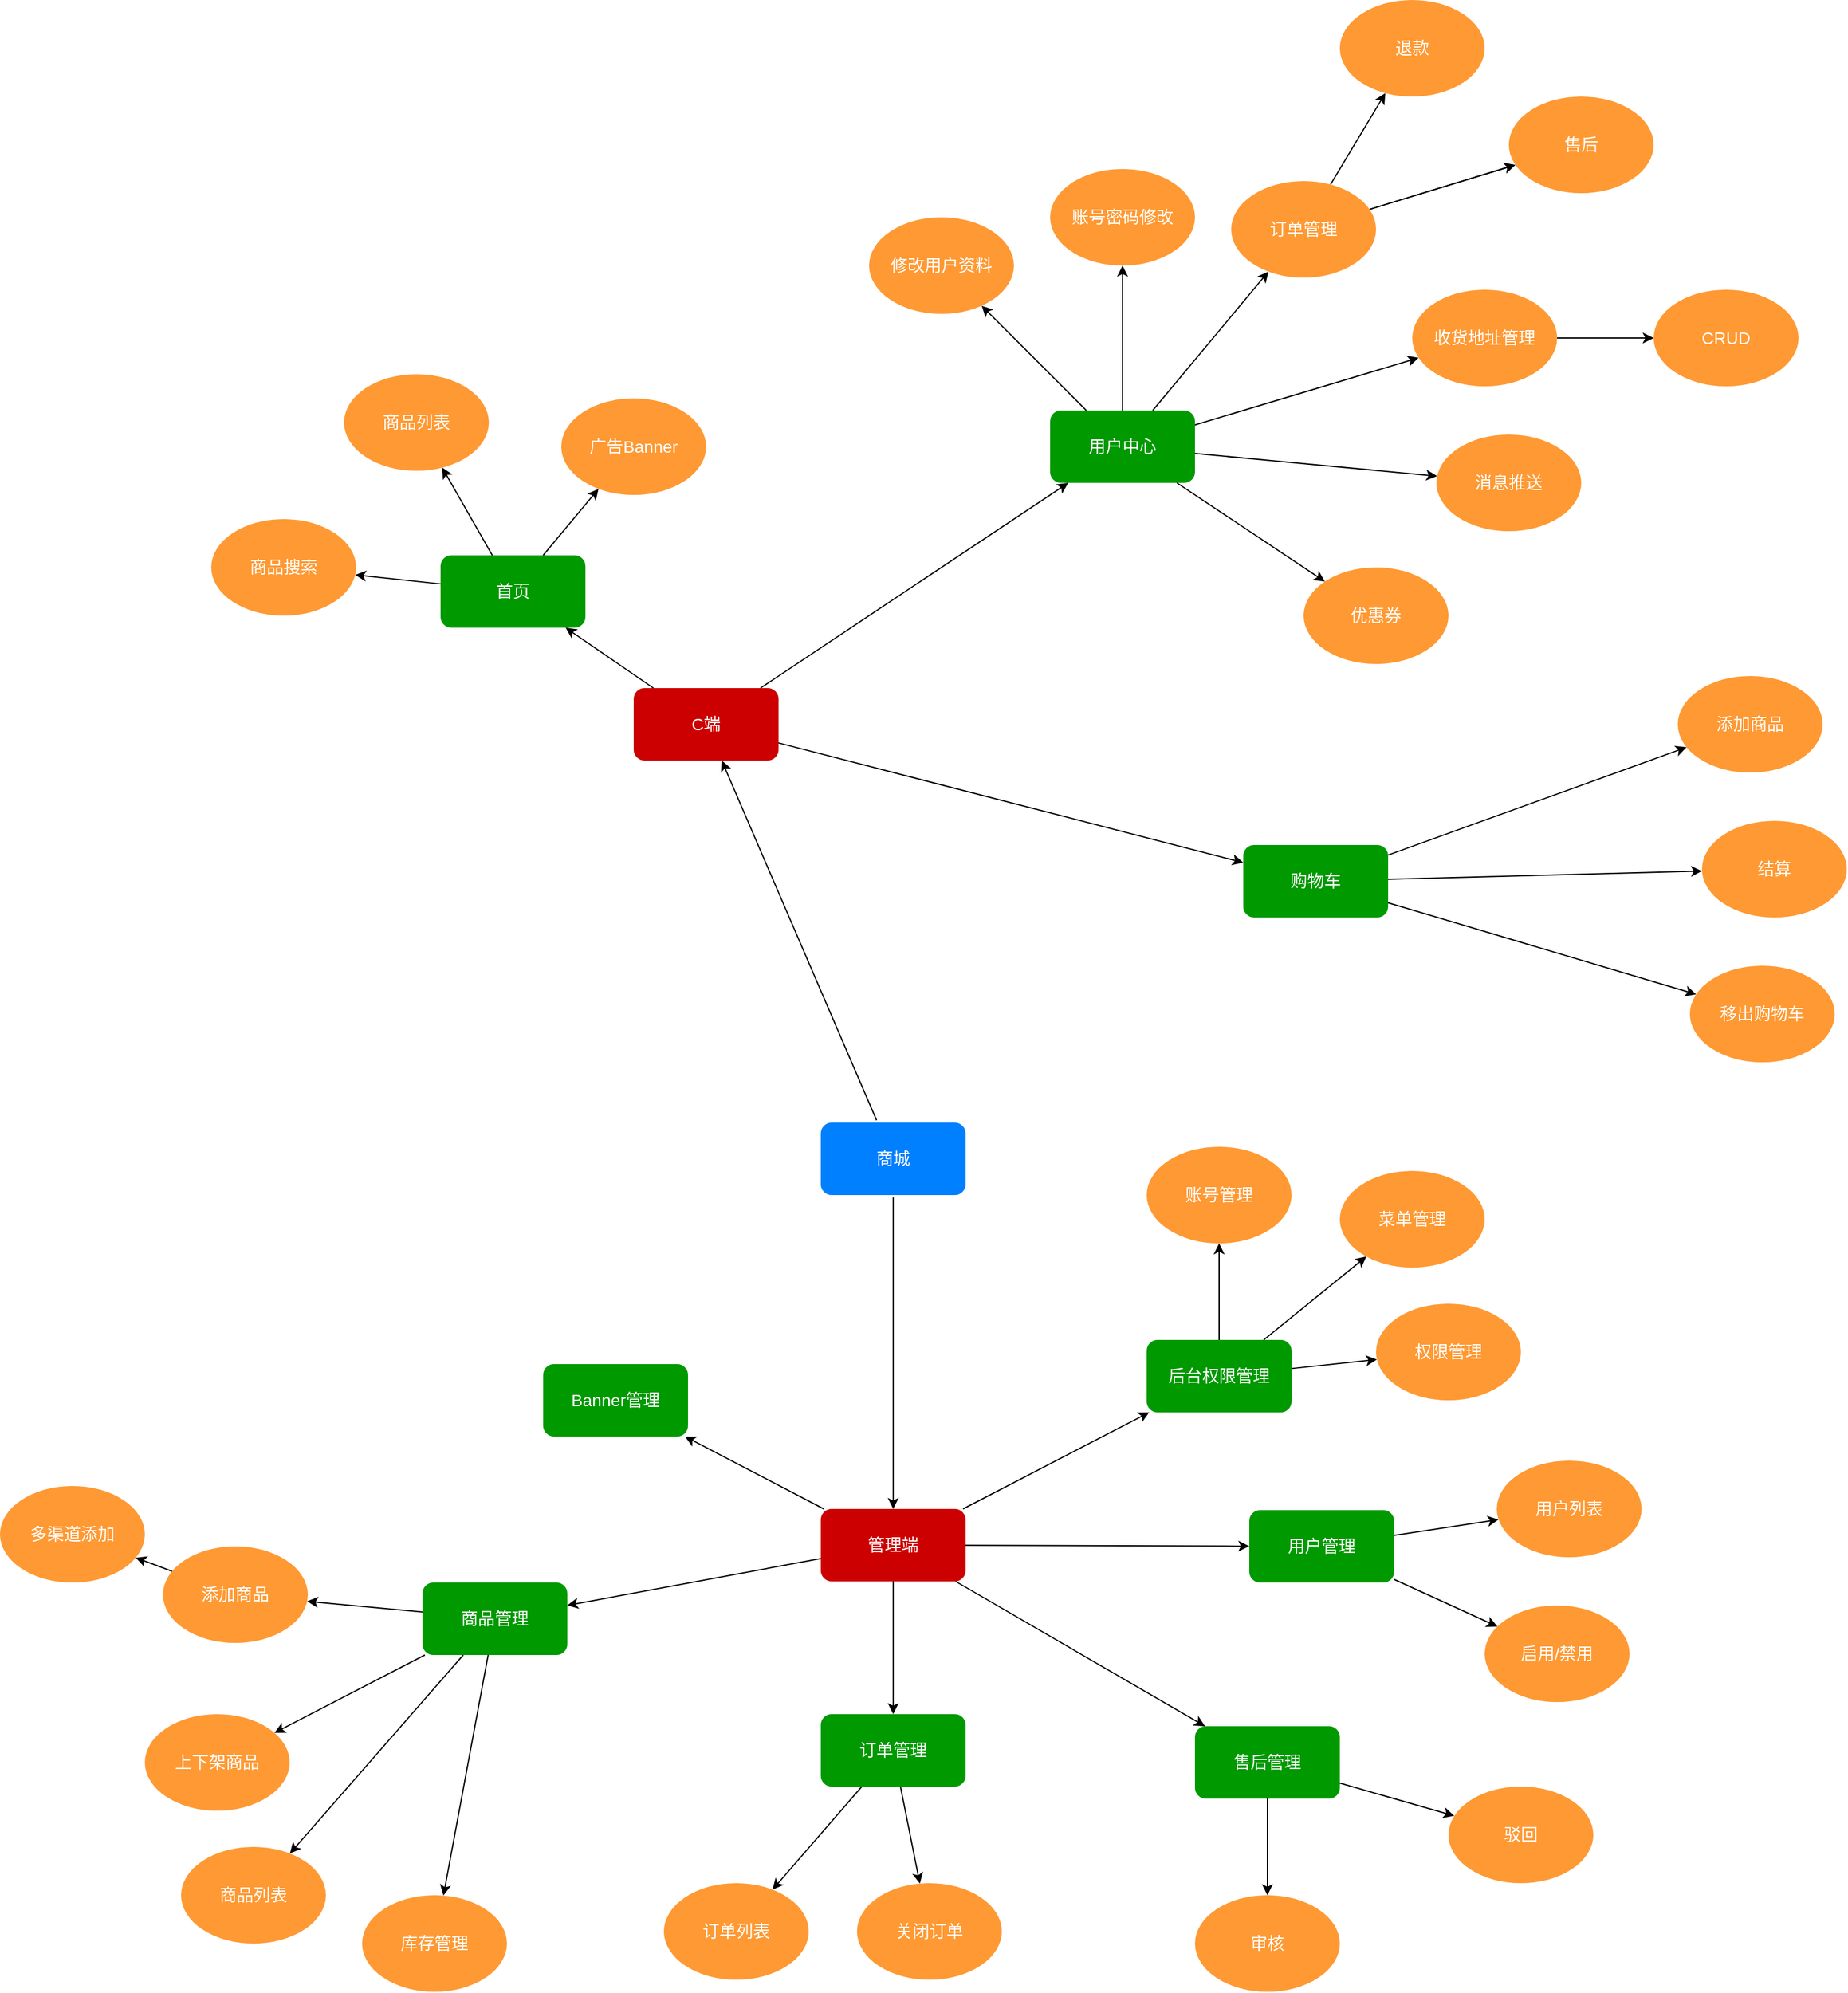 <mxfile version="13.6.5" type="github">
  <diagram id="6a731a19-8d31-9384-78a2-239565b7b9f0" name="Page-1">
    <mxGraphModel dx="2031" dy="1846" grid="1" gridSize="10" guides="1" tooltips="1" connect="1" arrows="1" fold="1" page="1" pageScale="1" pageWidth="1169" pageHeight="827" background="#ffffff" math="0" shadow="0">
      <root>
        <mxCell id="0" />
        <mxCell id="1" parent="0" />
        <mxCell id="fs0dfM01-aWYpjKkijkv-1802" value="" style="edgeStyle=none;rounded=0;orthogonalLoop=1;jettySize=auto;html=1;fontSize=14;fontColor=#FFFFFF;" parent="1" source="fs0dfM01-aWYpjKkijkv-1781" target="fs0dfM01-aWYpjKkijkv-1801" edge="1">
          <mxGeometry relative="1" as="geometry" />
        </mxCell>
        <mxCell id="fs0dfM01-aWYpjKkijkv-1804" value="" style="edgeStyle=none;rounded=0;orthogonalLoop=1;jettySize=auto;html=1;fontSize=14;fontColor=#FFFFFF;" parent="1" source="fs0dfM01-aWYpjKkijkv-1781" target="fs0dfM01-aWYpjKkijkv-1803" edge="1">
          <mxGeometry relative="1" as="geometry" />
        </mxCell>
        <mxCell id="fs0dfM01-aWYpjKkijkv-1781" value="商城" style="rounded=1;whiteSpace=wrap;html=1;strokeColor=none;strokeWidth=3;perimeterSpacing=2;fontSize=14;fontColor=#FFFFFF;fillColor=#007FFF;" parent="1" vertex="1">
          <mxGeometry x="1010" y="890" width="120" height="60" as="geometry" />
        </mxCell>
        <mxCell id="fs0dfM01-aWYpjKkijkv-1841" value="" style="edgeStyle=none;rounded=0;orthogonalLoop=1;jettySize=auto;html=1;fontSize=14;fontColor=#FFFFFF;" parent="1" source="fs0dfM01-aWYpjKkijkv-1801" target="fs0dfM01-aWYpjKkijkv-1840" edge="1">
          <mxGeometry relative="1" as="geometry" />
        </mxCell>
        <mxCell id="fs0dfM01-aWYpjKkijkv-1845" value="" style="edgeStyle=none;rounded=0;orthogonalLoop=1;jettySize=auto;html=1;fontSize=14;fontColor=#FFFFFF;" parent="1" source="fs0dfM01-aWYpjKkijkv-1801" target="fs0dfM01-aWYpjKkijkv-1844" edge="1">
          <mxGeometry relative="1" as="geometry" />
        </mxCell>
        <mxCell id="fs0dfM01-aWYpjKkijkv-1851" value="" style="edgeStyle=none;rounded=0;orthogonalLoop=1;jettySize=auto;html=1;fontSize=14;fontColor=#FFFFFF;" parent="1" source="fs0dfM01-aWYpjKkijkv-1801" target="fs0dfM01-aWYpjKkijkv-1850" edge="1">
          <mxGeometry relative="1" as="geometry" />
        </mxCell>
        <mxCell id="fs0dfM01-aWYpjKkijkv-1801" value="C端" style="whiteSpace=wrap;html=1;rounded=1;fontSize=14;fontColor=#FFFFFF;strokeColor=none;strokeWidth=3;fillColor=#CC0000;" parent="1" vertex="1">
          <mxGeometry x="855" y="530" width="120" height="60" as="geometry" />
        </mxCell>
        <mxCell id="fs0dfM01-aWYpjKkijkv-1864" value="" style="edgeStyle=none;rounded=0;orthogonalLoop=1;jettySize=auto;html=1;fontSize=14;fontColor=#FFFFFF;" parent="1" source="fs0dfM01-aWYpjKkijkv-1803" target="fs0dfM01-aWYpjKkijkv-1863" edge="1">
          <mxGeometry relative="1" as="geometry" />
        </mxCell>
        <mxCell id="fs0dfM01-aWYpjKkijkv-1866" value="" style="edgeStyle=none;rounded=0;orthogonalLoop=1;jettySize=auto;html=1;fontSize=14;fontColor=#FFFFFF;" parent="1" source="fs0dfM01-aWYpjKkijkv-1803" target="fs0dfM01-aWYpjKkijkv-1865" edge="1">
          <mxGeometry relative="1" as="geometry" />
        </mxCell>
        <mxCell id="fs0dfM01-aWYpjKkijkv-1868" value="" style="edgeStyle=none;rounded=0;orthogonalLoop=1;jettySize=auto;html=1;fontSize=14;fontColor=#FFFFFF;" parent="1" source="fs0dfM01-aWYpjKkijkv-1803" target="fs0dfM01-aWYpjKkijkv-1867" edge="1">
          <mxGeometry relative="1" as="geometry" />
        </mxCell>
        <mxCell id="fs0dfM01-aWYpjKkijkv-1871" value="" style="edgeStyle=none;rounded=0;orthogonalLoop=1;jettySize=auto;html=1;fontSize=14;fontColor=#FFFFFF;" parent="1" source="fs0dfM01-aWYpjKkijkv-1803" target="fs0dfM01-aWYpjKkijkv-1870" edge="1">
          <mxGeometry relative="1" as="geometry" />
        </mxCell>
        <mxCell id="hfIR77nUvffGfV-e1Rjv-10" value="" style="edgeStyle=none;rounded=0;orthogonalLoop=1;jettySize=auto;html=1;" parent="1" source="fs0dfM01-aWYpjKkijkv-1803" target="hfIR77nUvffGfV-e1Rjv-9" edge="1">
          <mxGeometry relative="1" as="geometry" />
        </mxCell>
        <mxCell id="hfIR77nUvffGfV-e1Rjv-34" value="" style="edgeStyle=none;rounded=0;orthogonalLoop=1;jettySize=auto;html=1;" parent="1" source="fs0dfM01-aWYpjKkijkv-1803" target="hfIR77nUvffGfV-e1Rjv-33" edge="1">
          <mxGeometry relative="1" as="geometry" />
        </mxCell>
        <mxCell id="fs0dfM01-aWYpjKkijkv-1803" value="管理端" style="whiteSpace=wrap;html=1;rounded=1;fontSize=14;fontColor=#FFFFFF;strokeColor=none;strokeWidth=3;fillColor=#CC0000;" parent="1" vertex="1">
          <mxGeometry x="1010" y="1210" width="120" height="60" as="geometry" />
        </mxCell>
        <mxCell id="fs0dfM01-aWYpjKkijkv-1813" value="广告Banner" style="ellipse;whiteSpace=wrap;html=1;rounded=1;fontSize=14;fontColor=#FFFFFF;strokeColor=none;strokeWidth=3;fillColor=#FF9933;" parent="1" vertex="1">
          <mxGeometry x="795" y="290" width="120" height="80" as="geometry" />
        </mxCell>
        <mxCell id="fs0dfM01-aWYpjKkijkv-1815" value="商品列表" style="ellipse;whiteSpace=wrap;html=1;rounded=1;fontSize=14;fontColor=#FFFFFF;strokeColor=none;strokeWidth=3;fillColor=#FF9933;" parent="1" vertex="1">
          <mxGeometry x="615" y="270" width="120" height="80" as="geometry" />
        </mxCell>
        <mxCell id="fs0dfM01-aWYpjKkijkv-1817" value="商品搜索" style="ellipse;whiteSpace=wrap;html=1;rounded=1;fontSize=14;fontColor=#FFFFFF;strokeColor=none;strokeWidth=3;fillColor=#FF9933;" parent="1" vertex="1">
          <mxGeometry x="505" y="390" width="120" height="80" as="geometry" />
        </mxCell>
        <mxCell id="fs0dfM01-aWYpjKkijkv-1819" value="修改用户资料" style="ellipse;whiteSpace=wrap;html=1;rounded=1;fontSize=14;fontColor=#FFFFFF;strokeColor=none;strokeWidth=3;fillColor=#FF9933;" parent="1" vertex="1">
          <mxGeometry x="1050" y="140" width="120" height="80" as="geometry" />
        </mxCell>
        <mxCell id="fs0dfM01-aWYpjKkijkv-1826" value="账号密码修改" style="ellipse;whiteSpace=wrap;html=1;rounded=1;fontSize=14;fontColor=#FFFFFF;strokeColor=none;strokeWidth=3;fillColor=#FF9933;" parent="1" vertex="1">
          <mxGeometry x="1200" y="100" width="120" height="80" as="geometry" />
        </mxCell>
        <mxCell id="fs0dfM01-aWYpjKkijkv-1830" value="添加商品" style="ellipse;whiteSpace=wrap;html=1;rounded=1;fontSize=14;fontColor=#FFFFFF;strokeColor=none;strokeWidth=3;fillColor=#FF9933;" parent="1" vertex="1">
          <mxGeometry x="1720" y="520" width="120" height="80" as="geometry" />
        </mxCell>
        <mxCell id="fs0dfM01-aWYpjKkijkv-1842" value="" style="edgeStyle=none;rounded=0;orthogonalLoop=1;jettySize=auto;html=1;fontSize=14;fontColor=#FFFFFF;" parent="1" source="fs0dfM01-aWYpjKkijkv-1840" target="fs0dfM01-aWYpjKkijkv-1819" edge="1">
          <mxGeometry relative="1" as="geometry" />
        </mxCell>
        <mxCell id="fs0dfM01-aWYpjKkijkv-1843" value="" style="edgeStyle=none;rounded=0;orthogonalLoop=1;jettySize=auto;html=1;fontSize=14;fontColor=#FFFFFF;" parent="1" source="fs0dfM01-aWYpjKkijkv-1840" target="fs0dfM01-aWYpjKkijkv-1826" edge="1">
          <mxGeometry relative="1" as="geometry" />
        </mxCell>
        <mxCell id="fs0dfM01-aWYpjKkijkv-1862" value="" style="edgeStyle=none;rounded=0;orthogonalLoop=1;jettySize=auto;html=1;fontSize=14;fontColor=#FFFFFF;" parent="1" source="fs0dfM01-aWYpjKkijkv-1840" target="fs0dfM01-aWYpjKkijkv-1861" edge="1">
          <mxGeometry relative="1" as="geometry" />
        </mxCell>
        <mxCell id="Q3qfeO53Vg4vjSG5zvzN-7" value="" style="edgeStyle=none;rounded=0;orthogonalLoop=1;jettySize=auto;html=1;" edge="1" parent="1" source="fs0dfM01-aWYpjKkijkv-1840" target="Q3qfeO53Vg4vjSG5zvzN-6">
          <mxGeometry relative="1" as="geometry" />
        </mxCell>
        <mxCell id="Q3qfeO53Vg4vjSG5zvzN-11" value="" style="edgeStyle=none;rounded=0;orthogonalLoop=1;jettySize=auto;html=1;" edge="1" parent="1" source="fs0dfM01-aWYpjKkijkv-1840" target="Q3qfeO53Vg4vjSG5zvzN-10">
          <mxGeometry relative="1" as="geometry" />
        </mxCell>
        <mxCell id="Q3qfeO53Vg4vjSG5zvzN-13" value="" style="edgeStyle=none;rounded=0;orthogonalLoop=1;jettySize=auto;html=1;" edge="1" parent="1" source="fs0dfM01-aWYpjKkijkv-1840" target="Q3qfeO53Vg4vjSG5zvzN-12">
          <mxGeometry relative="1" as="geometry" />
        </mxCell>
        <mxCell id="fs0dfM01-aWYpjKkijkv-1840" value="用户中心" style="whiteSpace=wrap;html=1;rounded=1;fontSize=14;fontColor=#FFFFFF;strokeColor=none;strokeWidth=3;fillColor=#009900;" parent="1" vertex="1">
          <mxGeometry x="1200" y="300" width="120" height="60" as="geometry" />
        </mxCell>
        <mxCell id="fs0dfM01-aWYpjKkijkv-1846" value="" style="edgeStyle=none;rounded=0;orthogonalLoop=1;jettySize=auto;html=1;fontSize=14;fontColor=#FFFFFF;" parent="1" source="fs0dfM01-aWYpjKkijkv-1844" target="fs0dfM01-aWYpjKkijkv-1815" edge="1">
          <mxGeometry relative="1" as="geometry" />
        </mxCell>
        <mxCell id="fs0dfM01-aWYpjKkijkv-1847" value="" style="edgeStyle=none;rounded=0;orthogonalLoop=1;jettySize=auto;html=1;fontSize=14;fontColor=#FFFFFF;" parent="1" source="fs0dfM01-aWYpjKkijkv-1844" target="fs0dfM01-aWYpjKkijkv-1817" edge="1">
          <mxGeometry relative="1" as="geometry" />
        </mxCell>
        <mxCell id="fs0dfM01-aWYpjKkijkv-1849" value="" style="edgeStyle=none;rounded=0;orthogonalLoop=1;jettySize=auto;html=1;fontSize=14;fontColor=#FFFFFF;" parent="1" source="fs0dfM01-aWYpjKkijkv-1844" target="fs0dfM01-aWYpjKkijkv-1813" edge="1">
          <mxGeometry relative="1" as="geometry" />
        </mxCell>
        <mxCell id="fs0dfM01-aWYpjKkijkv-1844" value="首页" style="whiteSpace=wrap;html=1;rounded=1;fontSize=14;fontColor=#FFFFFF;strokeColor=none;strokeWidth=3;fillColor=#009900;" parent="1" vertex="1">
          <mxGeometry x="695" y="420" width="120" height="60" as="geometry" />
        </mxCell>
        <mxCell id="fs0dfM01-aWYpjKkijkv-1852" value="" style="edgeStyle=none;rounded=0;orthogonalLoop=1;jettySize=auto;html=1;fontSize=14;fontColor=#FFFFFF;" parent="1" source="fs0dfM01-aWYpjKkijkv-1850" target="fs0dfM01-aWYpjKkijkv-1830" edge="1">
          <mxGeometry relative="1" as="geometry" />
        </mxCell>
        <mxCell id="fs0dfM01-aWYpjKkijkv-1858" value="" style="edgeStyle=none;rounded=0;orthogonalLoop=1;jettySize=auto;html=1;fontSize=14;fontColor=#FFFFFF;" parent="1" source="fs0dfM01-aWYpjKkijkv-1850" target="fs0dfM01-aWYpjKkijkv-1857" edge="1">
          <mxGeometry relative="1" as="geometry" />
        </mxCell>
        <mxCell id="fs0dfM01-aWYpjKkijkv-1860" value="" style="edgeStyle=none;rounded=0;orthogonalLoop=1;jettySize=auto;html=1;fontSize=14;fontColor=#FFFFFF;" parent="1" source="fs0dfM01-aWYpjKkijkv-1850" target="fs0dfM01-aWYpjKkijkv-1859" edge="1">
          <mxGeometry relative="1" as="geometry" />
        </mxCell>
        <mxCell id="fs0dfM01-aWYpjKkijkv-1850" value="购物车" style="whiteSpace=wrap;html=1;rounded=1;fontSize=14;fontColor=#FFFFFF;strokeColor=none;strokeWidth=3;fillColor=#009900;" parent="1" vertex="1">
          <mxGeometry x="1360" y="660" width="120" height="60" as="geometry" />
        </mxCell>
        <mxCell id="fs0dfM01-aWYpjKkijkv-1857" value="结算" style="ellipse;whiteSpace=wrap;html=1;rounded=1;fontSize=14;fontColor=#FFFFFF;strokeColor=none;strokeWidth=3;fillColor=#FF9933;" parent="1" vertex="1">
          <mxGeometry x="1740" y="640" width="120" height="80" as="geometry" />
        </mxCell>
        <mxCell id="fs0dfM01-aWYpjKkijkv-1859" value="移出购物车" style="ellipse;whiteSpace=wrap;html=1;rounded=1;fontSize=14;fontColor=#FFFFFF;strokeColor=none;strokeWidth=3;fillColor=#FF9933;" parent="1" vertex="1">
          <mxGeometry x="1730" y="760" width="120" height="80" as="geometry" />
        </mxCell>
        <mxCell id="Q3qfeO53Vg4vjSG5zvzN-2" value="" style="rounded=0;orthogonalLoop=1;jettySize=auto;html=1;" edge="1" parent="1" source="fs0dfM01-aWYpjKkijkv-1861" target="Q3qfeO53Vg4vjSG5zvzN-1">
          <mxGeometry relative="1" as="geometry" />
        </mxCell>
        <mxCell id="Q3qfeO53Vg4vjSG5zvzN-4" value="" style="edgeStyle=none;rounded=0;orthogonalLoop=1;jettySize=auto;html=1;" edge="1" parent="1" source="fs0dfM01-aWYpjKkijkv-1861" target="Q3qfeO53Vg4vjSG5zvzN-3">
          <mxGeometry relative="1" as="geometry" />
        </mxCell>
        <mxCell id="Q3qfeO53Vg4vjSG5zvzN-5" value="" style="edgeStyle=none;rounded=0;orthogonalLoop=1;jettySize=auto;html=1;" edge="1" parent="1" source="fs0dfM01-aWYpjKkijkv-1861" target="Q3qfeO53Vg4vjSG5zvzN-3">
          <mxGeometry relative="1" as="geometry" />
        </mxCell>
        <mxCell id="fs0dfM01-aWYpjKkijkv-1861" value="订单管理" style="ellipse;whiteSpace=wrap;html=1;rounded=1;fontSize=14;fontColor=#FFFFFF;strokeColor=none;strokeWidth=3;fillColor=#FF9933;" parent="1" vertex="1">
          <mxGeometry x="1350" y="110" width="120" height="80" as="geometry" />
        </mxCell>
        <mxCell id="hfIR77nUvffGfV-e1Rjv-2" value="" style="rounded=0;orthogonalLoop=1;jettySize=auto;html=1;" parent="1" source="fs0dfM01-aWYpjKkijkv-1863" target="hfIR77nUvffGfV-e1Rjv-1" edge="1">
          <mxGeometry relative="1" as="geometry" />
        </mxCell>
        <mxCell id="hfIR77nUvffGfV-e1Rjv-6" value="" style="rounded=0;orthogonalLoop=1;jettySize=auto;html=1;" parent="1" source="fs0dfM01-aWYpjKkijkv-1863" target="hfIR77nUvffGfV-e1Rjv-5" edge="1">
          <mxGeometry relative="1" as="geometry" />
        </mxCell>
        <mxCell id="hfIR77nUvffGfV-e1Rjv-8" value="" style="edgeStyle=none;rounded=0;orthogonalLoop=1;jettySize=auto;html=1;" parent="1" source="fs0dfM01-aWYpjKkijkv-1863" target="hfIR77nUvffGfV-e1Rjv-7" edge="1">
          <mxGeometry relative="1" as="geometry" />
        </mxCell>
        <mxCell id="hfIR77nUvffGfV-e1Rjv-14" value="" style="edgeStyle=none;rounded=0;orthogonalLoop=1;jettySize=auto;html=1;" parent="1" source="fs0dfM01-aWYpjKkijkv-1863" target="hfIR77nUvffGfV-e1Rjv-13" edge="1">
          <mxGeometry relative="1" as="geometry" />
        </mxCell>
        <mxCell id="fs0dfM01-aWYpjKkijkv-1863" value="商品管理" style="whiteSpace=wrap;html=1;rounded=1;fontSize=14;fontColor=#FFFFFF;strokeColor=none;strokeWidth=3;fillColor=#009900;" parent="1" vertex="1">
          <mxGeometry x="680" y="1271" width="120" height="60" as="geometry" />
        </mxCell>
        <mxCell id="hfIR77nUvffGfV-e1Rjv-20" value="" style="edgeStyle=none;rounded=0;orthogonalLoop=1;jettySize=auto;html=1;" parent="1" source="fs0dfM01-aWYpjKkijkv-1865" target="hfIR77nUvffGfV-e1Rjv-19" edge="1">
          <mxGeometry relative="1" as="geometry" />
        </mxCell>
        <mxCell id="hfIR77nUvffGfV-e1Rjv-22" value="" style="edgeStyle=none;rounded=0;orthogonalLoop=1;jettySize=auto;html=1;" parent="1" source="fs0dfM01-aWYpjKkijkv-1865" target="hfIR77nUvffGfV-e1Rjv-21" edge="1">
          <mxGeometry relative="1" as="geometry" />
        </mxCell>
        <mxCell id="fs0dfM01-aWYpjKkijkv-1865" value="售后管理" style="whiteSpace=wrap;html=1;rounded=1;fontSize=14;fontColor=#FFFFFF;strokeColor=none;strokeWidth=3;fillColor=#009900;" parent="1" vertex="1">
          <mxGeometry x="1320" y="1390" width="120" height="60" as="geometry" />
        </mxCell>
        <mxCell id="hfIR77nUvffGfV-e1Rjv-26" value="" style="edgeStyle=none;rounded=0;orthogonalLoop=1;jettySize=auto;html=1;" parent="1" source="fs0dfM01-aWYpjKkijkv-1867" target="hfIR77nUvffGfV-e1Rjv-25" edge="1">
          <mxGeometry relative="1" as="geometry" />
        </mxCell>
        <mxCell id="hfIR77nUvffGfV-e1Rjv-28" value="" style="edgeStyle=none;rounded=0;orthogonalLoop=1;jettySize=auto;html=1;" parent="1" source="fs0dfM01-aWYpjKkijkv-1867" target="hfIR77nUvffGfV-e1Rjv-27" edge="1">
          <mxGeometry relative="1" as="geometry" />
        </mxCell>
        <mxCell id="fs0dfM01-aWYpjKkijkv-1867" value="用户管理" style="whiteSpace=wrap;html=1;rounded=1;fontSize=14;fontColor=#FFFFFF;strokeColor=none;strokeWidth=3;fillColor=#009900;" parent="1" vertex="1">
          <mxGeometry x="1365" y="1211" width="120" height="60" as="geometry" />
        </mxCell>
        <mxCell id="hfIR77nUvffGfV-e1Rjv-12" value="" style="edgeStyle=none;rounded=0;orthogonalLoop=1;jettySize=auto;html=1;" parent="1" source="fs0dfM01-aWYpjKkijkv-1870" target="hfIR77nUvffGfV-e1Rjv-11" edge="1">
          <mxGeometry relative="1" as="geometry" />
        </mxCell>
        <mxCell id="hfIR77nUvffGfV-e1Rjv-18" value="" style="edgeStyle=none;rounded=0;orthogonalLoop=1;jettySize=auto;html=1;" parent="1" source="fs0dfM01-aWYpjKkijkv-1870" target="hfIR77nUvffGfV-e1Rjv-17" edge="1">
          <mxGeometry relative="1" as="geometry" />
        </mxCell>
        <mxCell id="fs0dfM01-aWYpjKkijkv-1870" value="订单管理" style="whiteSpace=wrap;html=1;rounded=1;fontSize=14;fontColor=#FFFFFF;strokeColor=none;strokeWidth=3;fillColor=#009900;" parent="1" vertex="1">
          <mxGeometry x="1010" y="1380" width="120" height="60" as="geometry" />
        </mxCell>
        <mxCell id="hfIR77nUvffGfV-e1Rjv-4" value="" style="rounded=0;orthogonalLoop=1;jettySize=auto;html=1;" parent="1" source="hfIR77nUvffGfV-e1Rjv-1" target="hfIR77nUvffGfV-e1Rjv-3" edge="1">
          <mxGeometry relative="1" as="geometry" />
        </mxCell>
        <mxCell id="hfIR77nUvffGfV-e1Rjv-1" value="添加商品" style="ellipse;whiteSpace=wrap;html=1;rounded=1;fontSize=14;fontColor=#FFFFFF;strokeColor=none;strokeWidth=3;fillColor=#FF9933;" parent="1" vertex="1">
          <mxGeometry x="465" y="1241" width="120" height="80" as="geometry" />
        </mxCell>
        <mxCell id="hfIR77nUvffGfV-e1Rjv-3" value="多渠道添加" style="ellipse;whiteSpace=wrap;html=1;rounded=1;fontSize=14;fontColor=#FFFFFF;strokeColor=none;strokeWidth=3;fillColor=#FF9933;" parent="1" vertex="1">
          <mxGeometry x="330" y="1191" width="120" height="80" as="geometry" />
        </mxCell>
        <mxCell id="hfIR77nUvffGfV-e1Rjv-5" value="上下架商品" style="ellipse;whiteSpace=wrap;html=1;rounded=1;fontSize=14;fontColor=#FFFFFF;strokeColor=none;strokeWidth=3;fillColor=#FF9933;" parent="1" vertex="1">
          <mxGeometry x="450" y="1380" width="120" height="80" as="geometry" />
        </mxCell>
        <mxCell id="hfIR77nUvffGfV-e1Rjv-7" value="商品列表" style="ellipse;whiteSpace=wrap;html=1;rounded=1;fontSize=14;fontColor=#FFFFFF;strokeColor=none;strokeWidth=3;fillColor=#FF9933;" parent="1" vertex="1">
          <mxGeometry x="480" y="1490" width="120" height="80" as="geometry" />
        </mxCell>
        <mxCell id="hfIR77nUvffGfV-e1Rjv-9" value="Banner管理" style="whiteSpace=wrap;html=1;rounded=1;fontSize=14;fontColor=#FFFFFF;strokeColor=none;strokeWidth=3;fillColor=#009900;" parent="1" vertex="1">
          <mxGeometry x="780" y="1090" width="120" height="60" as="geometry" />
        </mxCell>
        <mxCell id="hfIR77nUvffGfV-e1Rjv-11" value="订单列表" style="ellipse;whiteSpace=wrap;html=1;rounded=1;fontSize=14;fontColor=#FFFFFF;strokeColor=none;strokeWidth=3;fillColor=#FF9933;" parent="1" vertex="1">
          <mxGeometry x="880" y="1520" width="120" height="80" as="geometry" />
        </mxCell>
        <mxCell id="hfIR77nUvffGfV-e1Rjv-13" value="库存管理" style="ellipse;whiteSpace=wrap;html=1;rounded=1;fontSize=14;fontColor=#FFFFFF;strokeColor=none;strokeWidth=3;fillColor=#FF9933;" parent="1" vertex="1">
          <mxGeometry x="630" y="1530" width="120" height="80" as="geometry" />
        </mxCell>
        <mxCell id="hfIR77nUvffGfV-e1Rjv-17" value="关闭订单" style="ellipse;whiteSpace=wrap;html=1;rounded=1;fontSize=14;fontColor=#FFFFFF;strokeColor=none;strokeWidth=3;fillColor=#FF9933;" parent="1" vertex="1">
          <mxGeometry x="1040" y="1520" width="120" height="80" as="geometry" />
        </mxCell>
        <mxCell id="hfIR77nUvffGfV-e1Rjv-19" value="审核" style="ellipse;whiteSpace=wrap;html=1;rounded=1;fontSize=14;fontColor=#FFFFFF;strokeColor=none;strokeWidth=3;fillColor=#FF9933;" parent="1" vertex="1">
          <mxGeometry x="1320" y="1530" width="120" height="80" as="geometry" />
        </mxCell>
        <mxCell id="hfIR77nUvffGfV-e1Rjv-21" value="驳回" style="ellipse;whiteSpace=wrap;html=1;rounded=1;fontSize=14;fontColor=#FFFFFF;strokeColor=none;strokeWidth=3;fillColor=#FF9933;" parent="1" vertex="1">
          <mxGeometry x="1530" y="1440" width="120" height="80" as="geometry" />
        </mxCell>
        <mxCell id="hfIR77nUvffGfV-e1Rjv-25" value="用户列表" style="ellipse;whiteSpace=wrap;html=1;rounded=1;fontSize=14;fontColor=#FFFFFF;strokeColor=none;strokeWidth=3;fillColor=#FF9933;" parent="1" vertex="1">
          <mxGeometry x="1570" y="1170" width="120" height="80" as="geometry" />
        </mxCell>
        <mxCell id="hfIR77nUvffGfV-e1Rjv-27" value="启用/禁用" style="ellipse;whiteSpace=wrap;html=1;rounded=1;fontSize=14;fontColor=#FFFFFF;strokeColor=none;strokeWidth=3;fillColor=#FF9933;" parent="1" vertex="1">
          <mxGeometry x="1560" y="1290" width="120" height="80" as="geometry" />
        </mxCell>
        <mxCell id="hfIR77nUvffGfV-e1Rjv-36" value="" style="edgeStyle=none;rounded=0;orthogonalLoop=1;jettySize=auto;html=1;" parent="1" source="hfIR77nUvffGfV-e1Rjv-33" target="hfIR77nUvffGfV-e1Rjv-35" edge="1">
          <mxGeometry relative="1" as="geometry" />
        </mxCell>
        <mxCell id="hfIR77nUvffGfV-e1Rjv-38" value="" style="edgeStyle=none;rounded=0;orthogonalLoop=1;jettySize=auto;html=1;" parent="1" source="hfIR77nUvffGfV-e1Rjv-33" target="hfIR77nUvffGfV-e1Rjv-37" edge="1">
          <mxGeometry relative="1" as="geometry" />
        </mxCell>
        <mxCell id="hfIR77nUvffGfV-e1Rjv-40" value="" style="edgeStyle=none;rounded=0;orthogonalLoop=1;jettySize=auto;html=1;" parent="1" source="hfIR77nUvffGfV-e1Rjv-33" target="hfIR77nUvffGfV-e1Rjv-39" edge="1">
          <mxGeometry relative="1" as="geometry" />
        </mxCell>
        <mxCell id="hfIR77nUvffGfV-e1Rjv-33" value="后台权限管理" style="whiteSpace=wrap;html=1;rounded=1;fontSize=14;fontColor=#FFFFFF;strokeColor=none;strokeWidth=3;fillColor=#009900;" parent="1" vertex="1">
          <mxGeometry x="1280" y="1070" width="120" height="60" as="geometry" />
        </mxCell>
        <mxCell id="hfIR77nUvffGfV-e1Rjv-35" value="账号管理" style="ellipse;whiteSpace=wrap;html=1;rounded=1;fontSize=14;fontColor=#FFFFFF;strokeColor=none;strokeWidth=3;fillColor=#FF9933;" parent="1" vertex="1">
          <mxGeometry x="1280" y="910" width="120" height="80" as="geometry" />
        </mxCell>
        <mxCell id="hfIR77nUvffGfV-e1Rjv-37" value="菜单管理" style="ellipse;whiteSpace=wrap;html=1;rounded=1;fontSize=14;fontColor=#FFFFFF;strokeColor=none;strokeWidth=3;fillColor=#FF9933;" parent="1" vertex="1">
          <mxGeometry x="1440" y="930" width="120" height="80" as="geometry" />
        </mxCell>
        <mxCell id="hfIR77nUvffGfV-e1Rjv-39" value="权限管理" style="ellipse;whiteSpace=wrap;html=1;rounded=1;fontSize=14;fontColor=#FFFFFF;strokeColor=none;strokeWidth=3;fillColor=#FF9933;" parent="1" vertex="1">
          <mxGeometry x="1470" y="1040" width="120" height="80" as="geometry" />
        </mxCell>
        <mxCell id="Q3qfeO53Vg4vjSG5zvzN-1" value="退款" style="ellipse;whiteSpace=wrap;html=1;rounded=1;fontSize=14;fontColor=#FFFFFF;strokeColor=none;strokeWidth=3;fillColor=#FF9933;" vertex="1" parent="1">
          <mxGeometry x="1440" y="-40" width="120" height="80" as="geometry" />
        </mxCell>
        <mxCell id="Q3qfeO53Vg4vjSG5zvzN-3" value="售后" style="ellipse;whiteSpace=wrap;html=1;rounded=1;fontSize=14;fontColor=#FFFFFF;strokeColor=none;strokeWidth=3;fillColor=#FF9933;" vertex="1" parent="1">
          <mxGeometry x="1580" y="40" width="120" height="80" as="geometry" />
        </mxCell>
        <mxCell id="Q3qfeO53Vg4vjSG5zvzN-9" value="" style="edgeStyle=none;rounded=0;orthogonalLoop=1;jettySize=auto;html=1;" edge="1" parent="1" source="Q3qfeO53Vg4vjSG5zvzN-6" target="Q3qfeO53Vg4vjSG5zvzN-8">
          <mxGeometry relative="1" as="geometry" />
        </mxCell>
        <mxCell id="Q3qfeO53Vg4vjSG5zvzN-6" value="收货地址管理" style="ellipse;whiteSpace=wrap;html=1;rounded=1;fontSize=14;fontColor=#FFFFFF;strokeColor=none;strokeWidth=3;fillColor=#FF9933;" vertex="1" parent="1">
          <mxGeometry x="1500" y="200" width="120" height="80" as="geometry" />
        </mxCell>
        <mxCell id="Q3qfeO53Vg4vjSG5zvzN-8" value="CRUD" style="ellipse;whiteSpace=wrap;html=1;rounded=1;fontSize=14;fontColor=#FFFFFF;strokeColor=none;strokeWidth=3;fillColor=#FF9933;" vertex="1" parent="1">
          <mxGeometry x="1700" y="200" width="120" height="80" as="geometry" />
        </mxCell>
        <mxCell id="Q3qfeO53Vg4vjSG5zvzN-10" value="消息推送" style="ellipse;whiteSpace=wrap;html=1;rounded=1;fontSize=14;fontColor=#FFFFFF;strokeColor=none;strokeWidth=3;fillColor=#FF9933;" vertex="1" parent="1">
          <mxGeometry x="1520" y="320" width="120" height="80" as="geometry" />
        </mxCell>
        <mxCell id="Q3qfeO53Vg4vjSG5zvzN-12" value="优惠券" style="ellipse;whiteSpace=wrap;html=1;rounded=1;fontSize=14;fontColor=#FFFFFF;strokeColor=none;strokeWidth=3;fillColor=#FF9933;" vertex="1" parent="1">
          <mxGeometry x="1410" y="430" width="120" height="80" as="geometry" />
        </mxCell>
      </root>
    </mxGraphModel>
  </diagram>
</mxfile>
